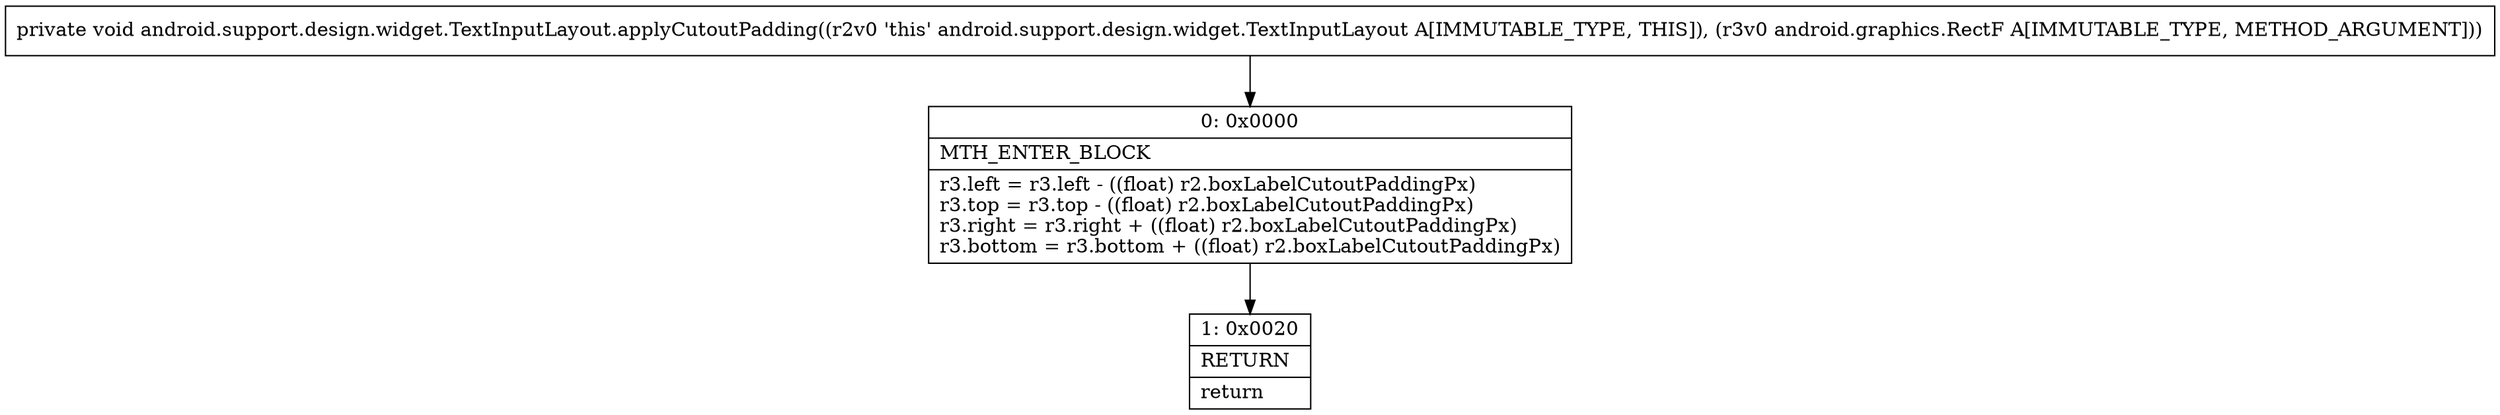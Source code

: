 digraph "CFG forandroid.support.design.widget.TextInputLayout.applyCutoutPadding(Landroid\/graphics\/RectF;)V" {
Node_0 [shape=record,label="{0\:\ 0x0000|MTH_ENTER_BLOCK\l|r3.left = r3.left \- ((float) r2.boxLabelCutoutPaddingPx)\lr3.top = r3.top \- ((float) r2.boxLabelCutoutPaddingPx)\lr3.right = r3.right + ((float) r2.boxLabelCutoutPaddingPx)\lr3.bottom = r3.bottom + ((float) r2.boxLabelCutoutPaddingPx)\l}"];
Node_1 [shape=record,label="{1\:\ 0x0020|RETURN\l|return\l}"];
MethodNode[shape=record,label="{private void android.support.design.widget.TextInputLayout.applyCutoutPadding((r2v0 'this' android.support.design.widget.TextInputLayout A[IMMUTABLE_TYPE, THIS]), (r3v0 android.graphics.RectF A[IMMUTABLE_TYPE, METHOD_ARGUMENT])) }"];
MethodNode -> Node_0;
Node_0 -> Node_1;
}


